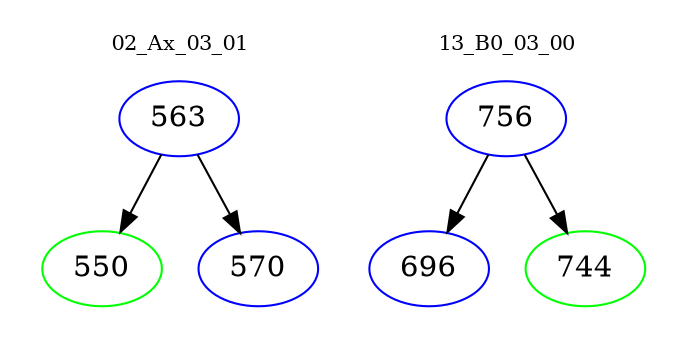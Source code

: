 digraph{
subgraph cluster_0 {
color = white
label = "02_Ax_03_01";
fontsize=10;
T0_563 [label="563", color="blue"]
T0_563 -> T0_550 [color="black"]
T0_550 [label="550", color="green"]
T0_563 -> T0_570 [color="black"]
T0_570 [label="570", color="blue"]
}
subgraph cluster_1 {
color = white
label = "13_B0_03_00";
fontsize=10;
T1_756 [label="756", color="blue"]
T1_756 -> T1_696 [color="black"]
T1_696 [label="696", color="blue"]
T1_756 -> T1_744 [color="black"]
T1_744 [label="744", color="green"]
}
}
